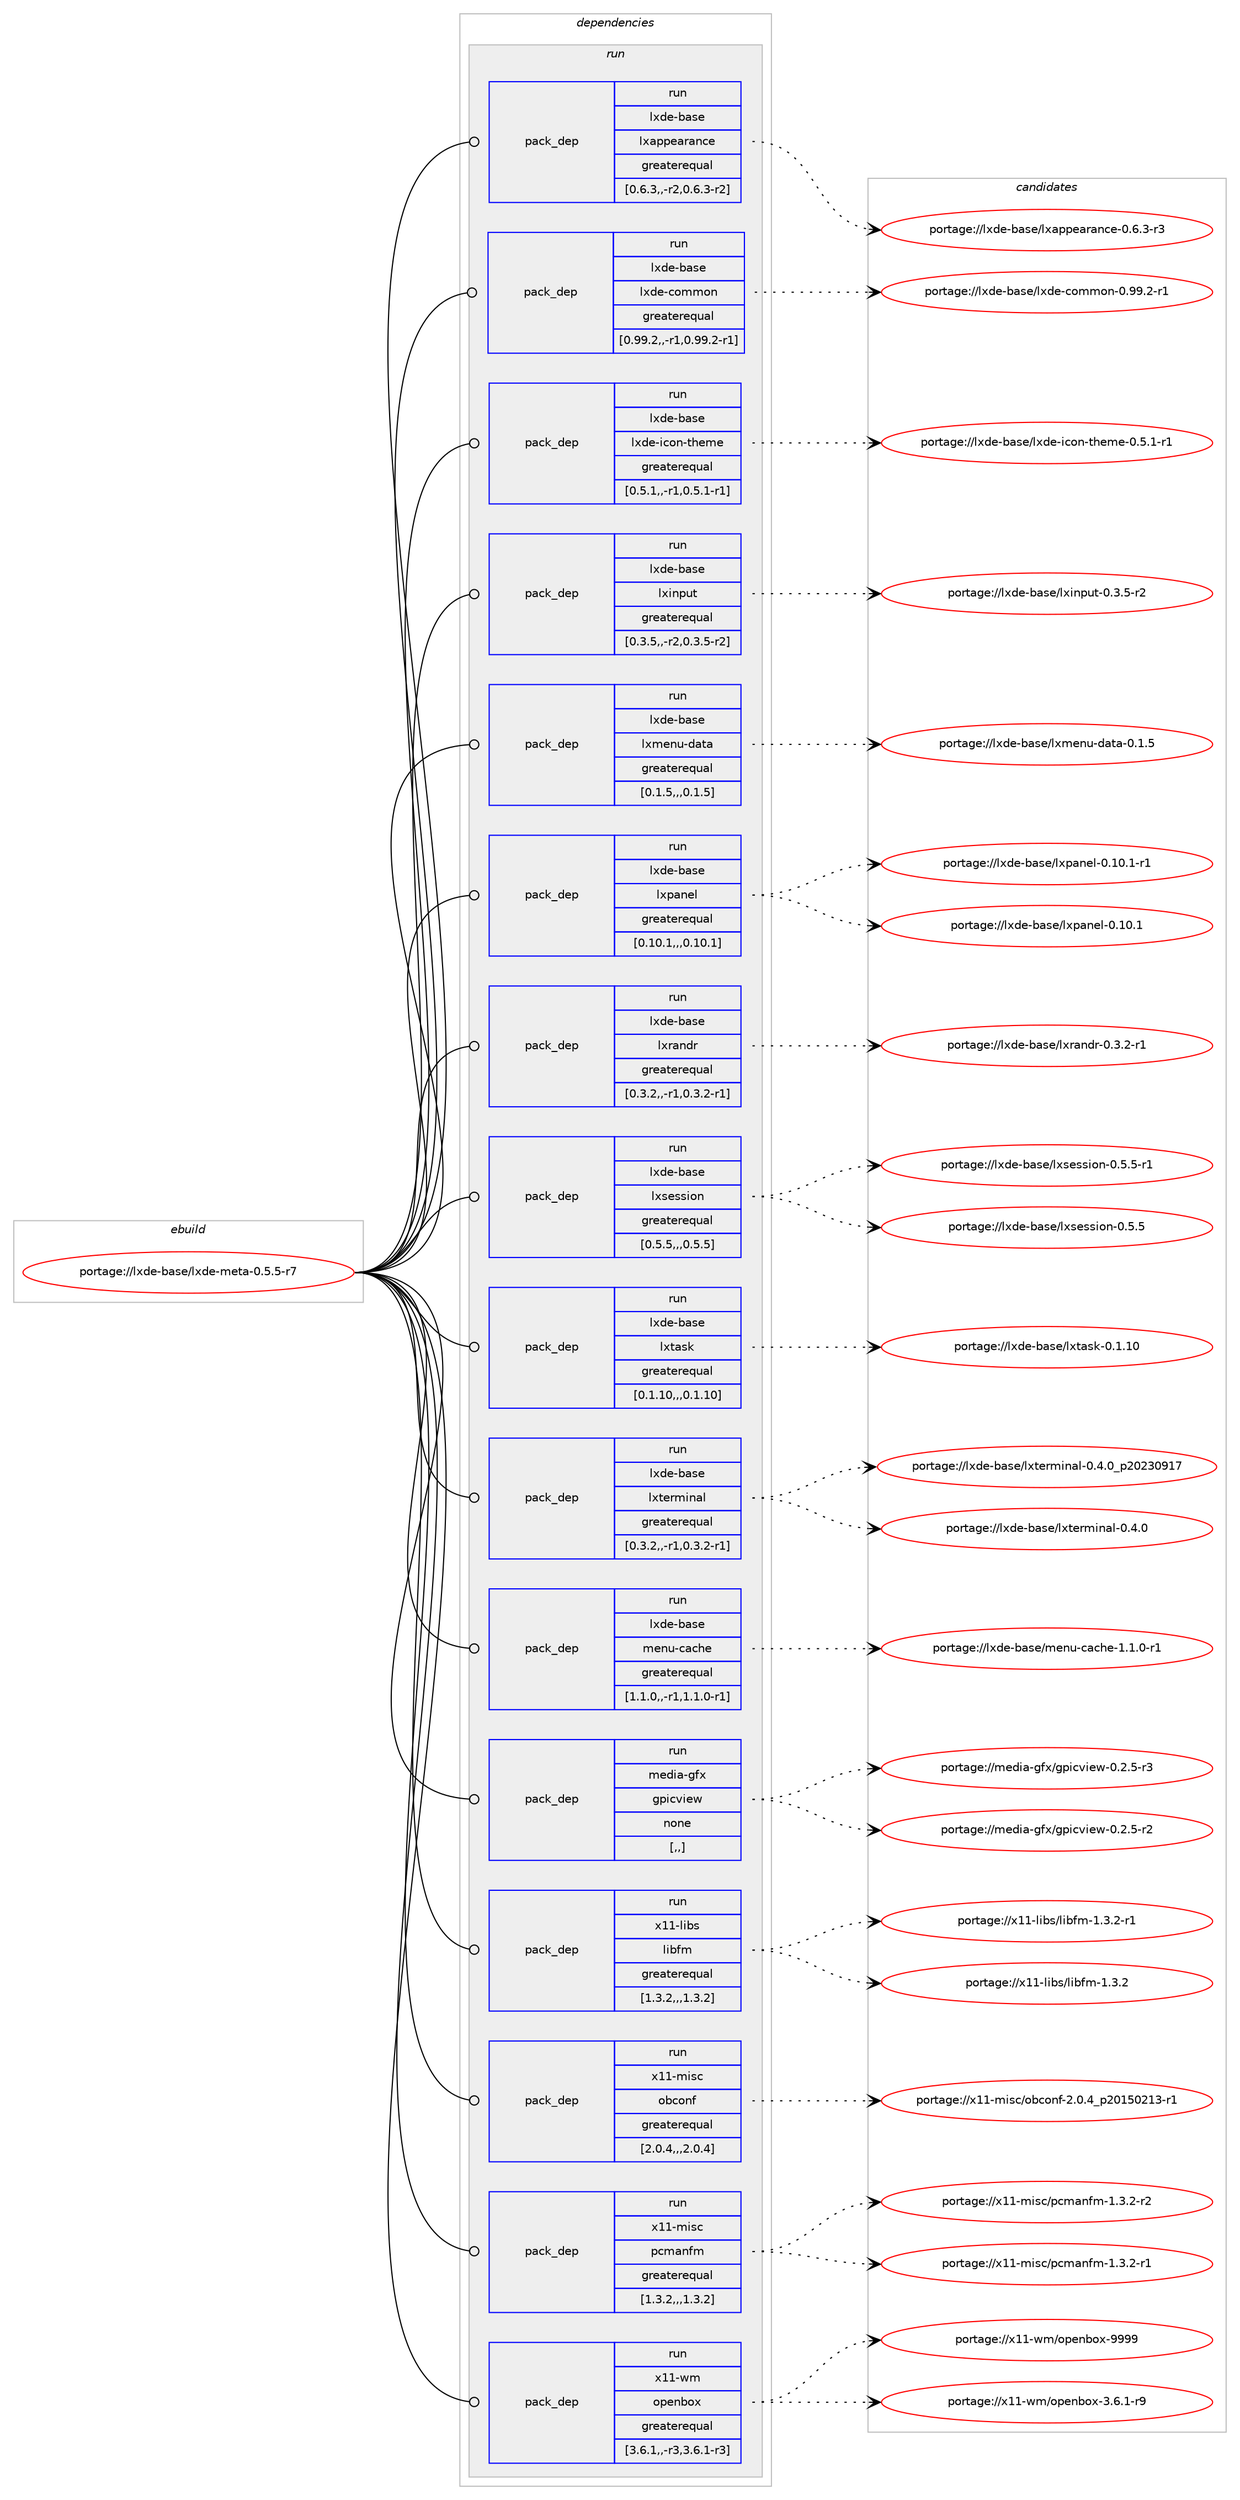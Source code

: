 digraph prolog {

# *************
# Graph options
# *************

newrank=true;
concentrate=true;
compound=true;
graph [rankdir=LR,fontname=Helvetica,fontsize=10,ranksep=1.5];#, ranksep=2.5, nodesep=0.2];
edge  [arrowhead=vee];
node  [fontname=Helvetica,fontsize=10];

# **********
# The ebuild
# **********

subgraph cluster_leftcol {
color=gray;
label=<<i>ebuild</i>>;
id [label="portage://lxde-base/lxde-meta-0.5.5-r7", color=red, width=4, href="../lxde-base/lxde-meta-0.5.5-r7.svg"];
}

# ****************
# The dependencies
# ****************

subgraph cluster_midcol {
color=gray;
label=<<i>dependencies</i>>;
subgraph cluster_compile {
fillcolor="#eeeeee";
style=filled;
label=<<i>compile</i>>;
}
subgraph cluster_compileandrun {
fillcolor="#eeeeee";
style=filled;
label=<<i>compile and run</i>>;
}
subgraph cluster_run {
fillcolor="#eeeeee";
style=filled;
label=<<i>run</i>>;
subgraph pack203253 {
dependency274365 [label=<<TABLE BORDER="0" CELLBORDER="1" CELLSPACING="0" CELLPADDING="4" WIDTH="220"><TR><TD ROWSPAN="6" CELLPADDING="30">pack_dep</TD></TR><TR><TD WIDTH="110">run</TD></TR><TR><TD>lxde-base</TD></TR><TR><TD>lxappearance</TD></TR><TR><TD>greaterequal</TD></TR><TR><TD>[0.6.3,,-r2,0.6.3-r2]</TD></TR></TABLE>>, shape=none, color=blue];
}
id:e -> dependency274365:w [weight=20,style="solid",arrowhead="odot"];
subgraph pack203254 {
dependency274366 [label=<<TABLE BORDER="0" CELLBORDER="1" CELLSPACING="0" CELLPADDING="4" WIDTH="220"><TR><TD ROWSPAN="6" CELLPADDING="30">pack_dep</TD></TR><TR><TD WIDTH="110">run</TD></TR><TR><TD>lxde-base</TD></TR><TR><TD>lxde-common</TD></TR><TR><TD>greaterequal</TD></TR><TR><TD>[0.99.2,,-r1,0.99.2-r1]</TD></TR></TABLE>>, shape=none, color=blue];
}
id:e -> dependency274366:w [weight=20,style="solid",arrowhead="odot"];
subgraph pack203255 {
dependency274367 [label=<<TABLE BORDER="0" CELLBORDER="1" CELLSPACING="0" CELLPADDING="4" WIDTH="220"><TR><TD ROWSPAN="6" CELLPADDING="30">pack_dep</TD></TR><TR><TD WIDTH="110">run</TD></TR><TR><TD>lxde-base</TD></TR><TR><TD>lxde-icon-theme</TD></TR><TR><TD>greaterequal</TD></TR><TR><TD>[0.5.1,,-r1,0.5.1-r1]</TD></TR></TABLE>>, shape=none, color=blue];
}
id:e -> dependency274367:w [weight=20,style="solid",arrowhead="odot"];
subgraph pack203256 {
dependency274368 [label=<<TABLE BORDER="0" CELLBORDER="1" CELLSPACING="0" CELLPADDING="4" WIDTH="220"><TR><TD ROWSPAN="6" CELLPADDING="30">pack_dep</TD></TR><TR><TD WIDTH="110">run</TD></TR><TR><TD>lxde-base</TD></TR><TR><TD>lxinput</TD></TR><TR><TD>greaterequal</TD></TR><TR><TD>[0.3.5,,-r2,0.3.5-r2]</TD></TR></TABLE>>, shape=none, color=blue];
}
id:e -> dependency274368:w [weight=20,style="solid",arrowhead="odot"];
subgraph pack203257 {
dependency274369 [label=<<TABLE BORDER="0" CELLBORDER="1" CELLSPACING="0" CELLPADDING="4" WIDTH="220"><TR><TD ROWSPAN="6" CELLPADDING="30">pack_dep</TD></TR><TR><TD WIDTH="110">run</TD></TR><TR><TD>lxde-base</TD></TR><TR><TD>lxmenu-data</TD></TR><TR><TD>greaterequal</TD></TR><TR><TD>[0.1.5,,,0.1.5]</TD></TR></TABLE>>, shape=none, color=blue];
}
id:e -> dependency274369:w [weight=20,style="solid",arrowhead="odot"];
subgraph pack203258 {
dependency274370 [label=<<TABLE BORDER="0" CELLBORDER="1" CELLSPACING="0" CELLPADDING="4" WIDTH="220"><TR><TD ROWSPAN="6" CELLPADDING="30">pack_dep</TD></TR><TR><TD WIDTH="110">run</TD></TR><TR><TD>lxde-base</TD></TR><TR><TD>lxpanel</TD></TR><TR><TD>greaterequal</TD></TR><TR><TD>[0.10.1,,,0.10.1]</TD></TR></TABLE>>, shape=none, color=blue];
}
id:e -> dependency274370:w [weight=20,style="solid",arrowhead="odot"];
subgraph pack203259 {
dependency274371 [label=<<TABLE BORDER="0" CELLBORDER="1" CELLSPACING="0" CELLPADDING="4" WIDTH="220"><TR><TD ROWSPAN="6" CELLPADDING="30">pack_dep</TD></TR><TR><TD WIDTH="110">run</TD></TR><TR><TD>lxde-base</TD></TR><TR><TD>lxrandr</TD></TR><TR><TD>greaterequal</TD></TR><TR><TD>[0.3.2,,-r1,0.3.2-r1]</TD></TR></TABLE>>, shape=none, color=blue];
}
id:e -> dependency274371:w [weight=20,style="solid",arrowhead="odot"];
subgraph pack203260 {
dependency274372 [label=<<TABLE BORDER="0" CELLBORDER="1" CELLSPACING="0" CELLPADDING="4" WIDTH="220"><TR><TD ROWSPAN="6" CELLPADDING="30">pack_dep</TD></TR><TR><TD WIDTH="110">run</TD></TR><TR><TD>lxde-base</TD></TR><TR><TD>lxsession</TD></TR><TR><TD>greaterequal</TD></TR><TR><TD>[0.5.5,,,0.5.5]</TD></TR></TABLE>>, shape=none, color=blue];
}
id:e -> dependency274372:w [weight=20,style="solid",arrowhead="odot"];
subgraph pack203261 {
dependency274373 [label=<<TABLE BORDER="0" CELLBORDER="1" CELLSPACING="0" CELLPADDING="4" WIDTH="220"><TR><TD ROWSPAN="6" CELLPADDING="30">pack_dep</TD></TR><TR><TD WIDTH="110">run</TD></TR><TR><TD>lxde-base</TD></TR><TR><TD>lxtask</TD></TR><TR><TD>greaterequal</TD></TR><TR><TD>[0.1.10,,,0.1.10]</TD></TR></TABLE>>, shape=none, color=blue];
}
id:e -> dependency274373:w [weight=20,style="solid",arrowhead="odot"];
subgraph pack203262 {
dependency274374 [label=<<TABLE BORDER="0" CELLBORDER="1" CELLSPACING="0" CELLPADDING="4" WIDTH="220"><TR><TD ROWSPAN="6" CELLPADDING="30">pack_dep</TD></TR><TR><TD WIDTH="110">run</TD></TR><TR><TD>lxde-base</TD></TR><TR><TD>lxterminal</TD></TR><TR><TD>greaterequal</TD></TR><TR><TD>[0.3.2,,-r1,0.3.2-r1]</TD></TR></TABLE>>, shape=none, color=blue];
}
id:e -> dependency274374:w [weight=20,style="solid",arrowhead="odot"];
subgraph pack203263 {
dependency274375 [label=<<TABLE BORDER="0" CELLBORDER="1" CELLSPACING="0" CELLPADDING="4" WIDTH="220"><TR><TD ROWSPAN="6" CELLPADDING="30">pack_dep</TD></TR><TR><TD WIDTH="110">run</TD></TR><TR><TD>lxde-base</TD></TR><TR><TD>menu-cache</TD></TR><TR><TD>greaterequal</TD></TR><TR><TD>[1.1.0,,-r1,1.1.0-r1]</TD></TR></TABLE>>, shape=none, color=blue];
}
id:e -> dependency274375:w [weight=20,style="solid",arrowhead="odot"];
subgraph pack203264 {
dependency274376 [label=<<TABLE BORDER="0" CELLBORDER="1" CELLSPACING="0" CELLPADDING="4" WIDTH="220"><TR><TD ROWSPAN="6" CELLPADDING="30">pack_dep</TD></TR><TR><TD WIDTH="110">run</TD></TR><TR><TD>media-gfx</TD></TR><TR><TD>gpicview</TD></TR><TR><TD>none</TD></TR><TR><TD>[,,]</TD></TR></TABLE>>, shape=none, color=blue];
}
id:e -> dependency274376:w [weight=20,style="solid",arrowhead="odot"];
subgraph pack203265 {
dependency274377 [label=<<TABLE BORDER="0" CELLBORDER="1" CELLSPACING="0" CELLPADDING="4" WIDTH="220"><TR><TD ROWSPAN="6" CELLPADDING="30">pack_dep</TD></TR><TR><TD WIDTH="110">run</TD></TR><TR><TD>x11-libs</TD></TR><TR><TD>libfm</TD></TR><TR><TD>greaterequal</TD></TR><TR><TD>[1.3.2,,,1.3.2]</TD></TR></TABLE>>, shape=none, color=blue];
}
id:e -> dependency274377:w [weight=20,style="solid",arrowhead="odot"];
subgraph pack203266 {
dependency274378 [label=<<TABLE BORDER="0" CELLBORDER="1" CELLSPACING="0" CELLPADDING="4" WIDTH="220"><TR><TD ROWSPAN="6" CELLPADDING="30">pack_dep</TD></TR><TR><TD WIDTH="110">run</TD></TR><TR><TD>x11-misc</TD></TR><TR><TD>obconf</TD></TR><TR><TD>greaterequal</TD></TR><TR><TD>[2.0.4,,,2.0.4]</TD></TR></TABLE>>, shape=none, color=blue];
}
id:e -> dependency274378:w [weight=20,style="solid",arrowhead="odot"];
subgraph pack203267 {
dependency274379 [label=<<TABLE BORDER="0" CELLBORDER="1" CELLSPACING="0" CELLPADDING="4" WIDTH="220"><TR><TD ROWSPAN="6" CELLPADDING="30">pack_dep</TD></TR><TR><TD WIDTH="110">run</TD></TR><TR><TD>x11-misc</TD></TR><TR><TD>pcmanfm</TD></TR><TR><TD>greaterequal</TD></TR><TR><TD>[1.3.2,,,1.3.2]</TD></TR></TABLE>>, shape=none, color=blue];
}
id:e -> dependency274379:w [weight=20,style="solid",arrowhead="odot"];
subgraph pack203268 {
dependency274380 [label=<<TABLE BORDER="0" CELLBORDER="1" CELLSPACING="0" CELLPADDING="4" WIDTH="220"><TR><TD ROWSPAN="6" CELLPADDING="30">pack_dep</TD></TR><TR><TD WIDTH="110">run</TD></TR><TR><TD>x11-wm</TD></TR><TR><TD>openbox</TD></TR><TR><TD>greaterequal</TD></TR><TR><TD>[3.6.1,,-r3,3.6.1-r3]</TD></TR></TABLE>>, shape=none, color=blue];
}
id:e -> dependency274380:w [weight=20,style="solid",arrowhead="odot"];
}
}

# **************
# The candidates
# **************

subgraph cluster_choices {
rank=same;
color=gray;
label=<<i>candidates</i>>;

subgraph choice203253 {
color=black;
nodesep=1;
choice10812010010145989711510147108120971121121019711497110991014548465446514511451 [label="portage://lxde-base/lxappearance-0.6.3-r3", color=red, width=4,href="../lxde-base/lxappearance-0.6.3-r3.svg"];
dependency274365:e -> choice10812010010145989711510147108120971121121019711497110991014548465446514511451:w [style=dotted,weight="100"];
}
subgraph choice203254 {
color=black;
nodesep=1;
choice108120100101459897115101471081201001014599111109109111110454846575746504511449 [label="portage://lxde-base/lxde-common-0.99.2-r1", color=red, width=4,href="../lxde-base/lxde-common-0.99.2-r1.svg"];
dependency274366:e -> choice108120100101459897115101471081201001014599111109109111110454846575746504511449:w [style=dotted,weight="100"];
}
subgraph choice203255 {
color=black;
nodesep=1;
choice108120100101459897115101471081201001014510599111110451161041011091014548465346494511449 [label="portage://lxde-base/lxde-icon-theme-0.5.1-r1", color=red, width=4,href="../lxde-base/lxde-icon-theme-0.5.1-r1.svg"];
dependency274367:e -> choice108120100101459897115101471081201001014510599111110451161041011091014548465346494511449:w [style=dotted,weight="100"];
}
subgraph choice203256 {
color=black;
nodesep=1;
choice108120100101459897115101471081201051101121171164548465146534511450 [label="portage://lxde-base/lxinput-0.3.5-r2", color=red, width=4,href="../lxde-base/lxinput-0.3.5-r2.svg"];
dependency274368:e -> choice108120100101459897115101471081201051101121171164548465146534511450:w [style=dotted,weight="100"];
}
subgraph choice203257 {
color=black;
nodesep=1;
choice10812010010145989711510147108120109101110117451009711697454846494653 [label="portage://lxde-base/lxmenu-data-0.1.5", color=red, width=4,href="../lxde-base/lxmenu-data-0.1.5.svg"];
dependency274369:e -> choice10812010010145989711510147108120109101110117451009711697454846494653:w [style=dotted,weight="100"];
}
subgraph choice203258 {
color=black;
nodesep=1;
choice1081201001014598971151014710812011297110101108454846494846494511449 [label="portage://lxde-base/lxpanel-0.10.1-r1", color=red, width=4,href="../lxde-base/lxpanel-0.10.1-r1.svg"];
choice108120100101459897115101471081201129711010110845484649484649 [label="portage://lxde-base/lxpanel-0.10.1", color=red, width=4,href="../lxde-base/lxpanel-0.10.1.svg"];
dependency274370:e -> choice1081201001014598971151014710812011297110101108454846494846494511449:w [style=dotted,weight="100"];
dependency274370:e -> choice108120100101459897115101471081201129711010110845484649484649:w [style=dotted,weight="100"];
}
subgraph choice203259 {
color=black;
nodesep=1;
choice10812010010145989711510147108120114971101001144548465146504511449 [label="portage://lxde-base/lxrandr-0.3.2-r1", color=red, width=4,href="../lxde-base/lxrandr-0.3.2-r1.svg"];
dependency274371:e -> choice10812010010145989711510147108120114971101001144548465146504511449:w [style=dotted,weight="100"];
}
subgraph choice203260 {
color=black;
nodesep=1;
choice108120100101459897115101471081201151011151151051111104548465346534511449 [label="portage://lxde-base/lxsession-0.5.5-r1", color=red, width=4,href="../lxde-base/lxsession-0.5.5-r1.svg"];
choice10812010010145989711510147108120115101115115105111110454846534653 [label="portage://lxde-base/lxsession-0.5.5", color=red, width=4,href="../lxde-base/lxsession-0.5.5.svg"];
dependency274372:e -> choice108120100101459897115101471081201151011151151051111104548465346534511449:w [style=dotted,weight="100"];
dependency274372:e -> choice10812010010145989711510147108120115101115115105111110454846534653:w [style=dotted,weight="100"];
}
subgraph choice203261 {
color=black;
nodesep=1;
choice108120100101459897115101471081201169711510745484649464948 [label="portage://lxde-base/lxtask-0.1.10", color=red, width=4,href="../lxde-base/lxtask-0.1.10.svg"];
dependency274373:e -> choice108120100101459897115101471081201169711510745484649464948:w [style=dotted,weight="100"];
}
subgraph choice203262 {
color=black;
nodesep=1;
choice1081201001014598971151014710812011610111410910511097108454846524648951125048505148574955 [label="portage://lxde-base/lxterminal-0.4.0_p20230917", color=red, width=4,href="../lxde-base/lxterminal-0.4.0_p20230917.svg"];
choice1081201001014598971151014710812011610111410910511097108454846524648 [label="portage://lxde-base/lxterminal-0.4.0", color=red, width=4,href="../lxde-base/lxterminal-0.4.0.svg"];
dependency274374:e -> choice1081201001014598971151014710812011610111410910511097108454846524648951125048505148574955:w [style=dotted,weight="100"];
dependency274374:e -> choice1081201001014598971151014710812011610111410910511097108454846524648:w [style=dotted,weight="100"];
}
subgraph choice203263 {
color=black;
nodesep=1;
choice10812010010145989711510147109101110117459997991041014549464946484511449 [label="portage://lxde-base/menu-cache-1.1.0-r1", color=red, width=4,href="../lxde-base/menu-cache-1.1.0-r1.svg"];
dependency274375:e -> choice10812010010145989711510147109101110117459997991041014549464946484511449:w [style=dotted,weight="100"];
}
subgraph choice203264 {
color=black;
nodesep=1;
choice109101100105974510310212047103112105991181051011194548465046534511451 [label="portage://media-gfx/gpicview-0.2.5-r3", color=red, width=4,href="../media-gfx/gpicview-0.2.5-r3.svg"];
choice109101100105974510310212047103112105991181051011194548465046534511450 [label="portage://media-gfx/gpicview-0.2.5-r2", color=red, width=4,href="../media-gfx/gpicview-0.2.5-r2.svg"];
dependency274376:e -> choice109101100105974510310212047103112105991181051011194548465046534511451:w [style=dotted,weight="100"];
dependency274376:e -> choice109101100105974510310212047103112105991181051011194548465046534511450:w [style=dotted,weight="100"];
}
subgraph choice203265 {
color=black;
nodesep=1;
choice1204949451081059811547108105981021094549465146504511449 [label="portage://x11-libs/libfm-1.3.2-r1", color=red, width=4,href="../x11-libs/libfm-1.3.2-r1.svg"];
choice120494945108105981154710810598102109454946514650 [label="portage://x11-libs/libfm-1.3.2", color=red, width=4,href="../x11-libs/libfm-1.3.2.svg"];
dependency274377:e -> choice1204949451081059811547108105981021094549465146504511449:w [style=dotted,weight="100"];
dependency274377:e -> choice120494945108105981154710810598102109454946514650:w [style=dotted,weight="100"];
}
subgraph choice203266 {
color=black;
nodesep=1;
choice120494945109105115994711198991111101024550464846529511250484953485049514511449 [label="portage://x11-misc/obconf-2.0.4_p20150213-r1", color=red, width=4,href="../x11-misc/obconf-2.0.4_p20150213-r1.svg"];
dependency274378:e -> choice120494945109105115994711198991111101024550464846529511250484953485049514511449:w [style=dotted,weight="100"];
}
subgraph choice203267 {
color=black;
nodesep=1;
choice120494945109105115994711299109971101021094549465146504511450 [label="portage://x11-misc/pcmanfm-1.3.2-r2", color=red, width=4,href="../x11-misc/pcmanfm-1.3.2-r2.svg"];
choice120494945109105115994711299109971101021094549465146504511449 [label="portage://x11-misc/pcmanfm-1.3.2-r1", color=red, width=4,href="../x11-misc/pcmanfm-1.3.2-r1.svg"];
dependency274379:e -> choice120494945109105115994711299109971101021094549465146504511450:w [style=dotted,weight="100"];
dependency274379:e -> choice120494945109105115994711299109971101021094549465146504511449:w [style=dotted,weight="100"];
}
subgraph choice203268 {
color=black;
nodesep=1;
choice12049494511910947111112101110981111204557575757 [label="portage://x11-wm/openbox-9999", color=red, width=4,href="../x11-wm/openbox-9999.svg"];
choice12049494511910947111112101110981111204551465446494511457 [label="portage://x11-wm/openbox-3.6.1-r9", color=red, width=4,href="../x11-wm/openbox-3.6.1-r9.svg"];
dependency274380:e -> choice12049494511910947111112101110981111204557575757:w [style=dotted,weight="100"];
dependency274380:e -> choice12049494511910947111112101110981111204551465446494511457:w [style=dotted,weight="100"];
}
}

}
